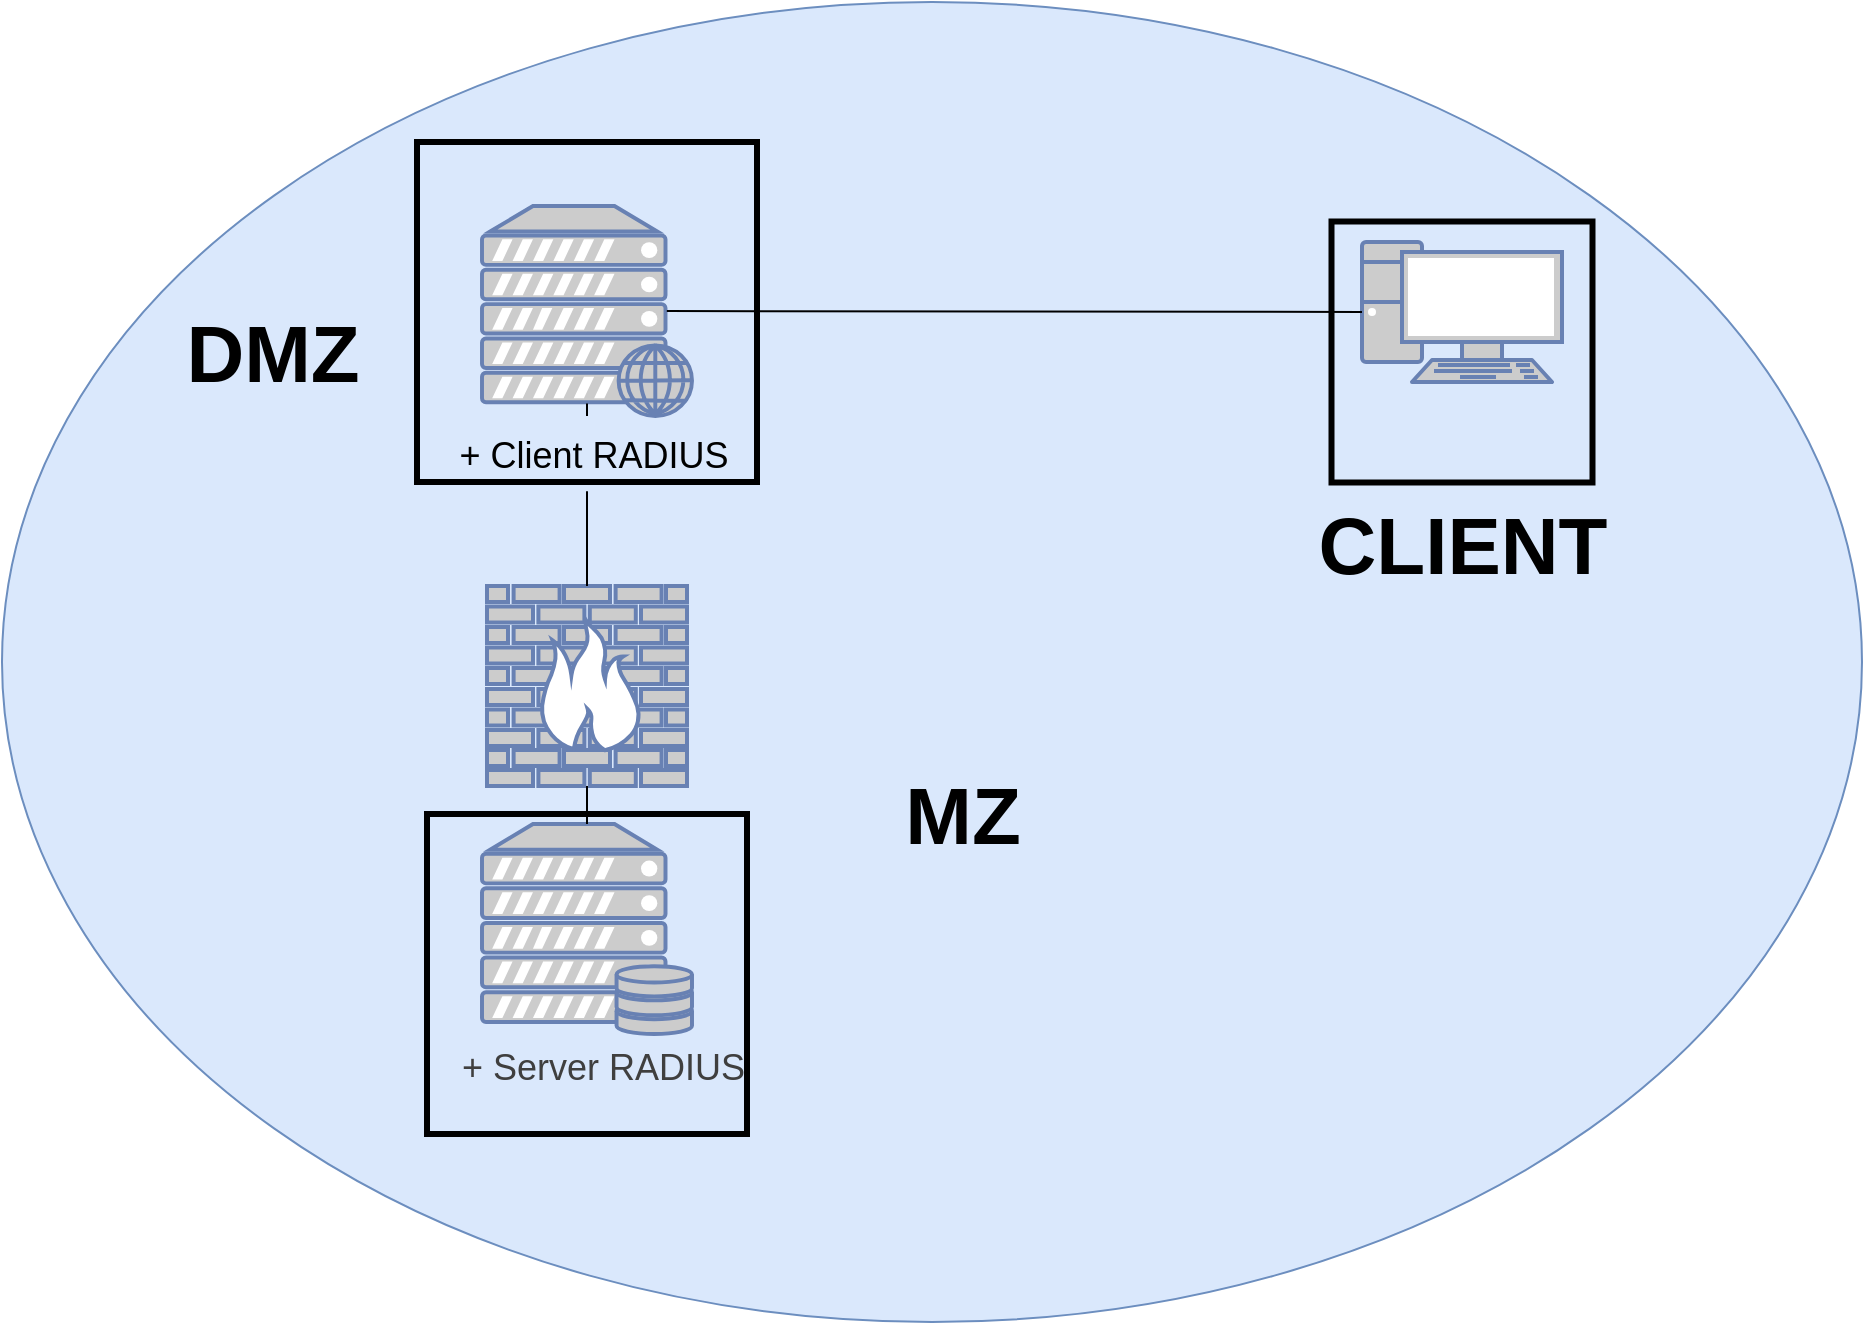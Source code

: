 <mxfile>
    <diagram id="FsqunA0_Hgle7-TvPwIX" name="Pagina-1">
        <mxGraphModel dx="731" dy="822" grid="1" gridSize="10" guides="1" tooltips="1" connect="1" arrows="1" fold="1" page="1" pageScale="1" pageWidth="1169" pageHeight="827" math="0" shadow="0">
            <root>
                <mxCell id="0"/>
                <mxCell id="1" parent="0"/>
                <mxCell id="11" value="" style="ellipse;whiteSpace=wrap;html=1;fillColor=#dae8fc;strokeColor=#6c8ebf;" parent="1" vertex="1">
                    <mxGeometry x="120" y="84" width="930" height="660" as="geometry"/>
                </mxCell>
                <mxCell id="17" value="" style="whiteSpace=wrap;html=1;aspect=fixed;fillColor=none;strokeWidth=3;" parent="1" vertex="1">
                    <mxGeometry x="327.5" y="154" width="170" height="170" as="geometry"/>
                </mxCell>
                <mxCell id="2" value="" style="fontColor=#0066CC;verticalAlign=top;verticalLabelPosition=bottom;labelPosition=center;align=center;html=1;outlineConnect=0;fillColor=#CCCCCC;strokeColor=#6881B3;gradientColor=none;gradientDirection=north;strokeWidth=2;shape=mxgraph.networks.firewall;" parent="1" vertex="1">
                    <mxGeometry x="362.5" y="376" width="100" height="100" as="geometry"/>
                </mxCell>
                <mxCell id="5" value="" style="fontColor=#0066CC;verticalAlign=top;verticalLabelPosition=bottom;labelPosition=center;align=center;html=1;outlineConnect=0;fillColor=#CCCCCC;strokeColor=#6881B3;gradientColor=none;gradientDirection=north;strokeWidth=2;shape=mxgraph.networks.web_server;" parent="1" vertex="1">
                    <mxGeometry x="360" y="186" width="105" height="105" as="geometry"/>
                </mxCell>
                <mxCell id="6" value="" style="fontColor=#0066CC;verticalAlign=top;verticalLabelPosition=bottom;labelPosition=center;align=center;html=1;outlineConnect=0;fillColor=#CCCCCC;strokeColor=#6881B3;gradientColor=none;gradientDirection=north;strokeWidth=2;shape=mxgraph.networks.server_storage;" parent="1" vertex="1">
                    <mxGeometry x="360" y="495" width="105" height="105" as="geometry"/>
                </mxCell>
                <mxCell id="7" value="&lt;h1&gt;&lt;font style=&quot;font-size: 40px;&quot;&gt;DMZ&lt;/font&gt;&lt;/h1&gt;" style="text;html=1;align=center;verticalAlign=middle;resizable=0;points=[];autosize=1;strokeColor=none;fillColor=none;" parent="1" vertex="1">
                    <mxGeometry x="200" y="214" width="110" height="90" as="geometry"/>
                </mxCell>
                <mxCell id="8" value="&lt;h1&gt;&lt;font style=&quot;font-size: 40px;&quot;&gt;MZ&lt;/font&gt;&lt;/h1&gt;" style="text;html=1;align=center;verticalAlign=middle;resizable=0;points=[];autosize=1;strokeColor=none;fillColor=none;" parent="1" vertex="1">
                    <mxGeometry x="560" y="445" width="80" height="90" as="geometry"/>
                </mxCell>
                <mxCell id="9" value="" style="endArrow=none;html=1;entryX=0.5;entryY=1;entryDx=0;entryDy=0;entryPerimeter=0;exitX=0.5;exitY=0;exitDx=0;exitDy=0;exitPerimeter=0;" parent="1" source="6" target="2" edge="1">
                    <mxGeometry width="50" height="50" relative="1" as="geometry">
                        <mxPoint x="610" y="572.5" as="sourcePoint"/>
                        <mxPoint x="660" y="522.5" as="targetPoint"/>
                    </mxGeometry>
                </mxCell>
                <mxCell id="10" value="" style="endArrow=none;html=1;exitX=0.5;exitY=0;exitDx=0;exitDy=0;exitPerimeter=0;entryX=0.5;entryY=0.94;entryDx=0;entryDy=0;entryPerimeter=0;" parent="1" source="20" target="5" edge="1">
                    <mxGeometry width="50" height="50" relative="1" as="geometry">
                        <mxPoint x="610" y="572.5" as="sourcePoint"/>
                        <mxPoint x="660" y="522.5" as="targetPoint"/>
                    </mxGeometry>
                </mxCell>
                <mxCell id="12" value="" style="fontColor=#0066CC;verticalAlign=top;verticalLabelPosition=bottom;labelPosition=center;align=center;html=1;outlineConnect=0;fillColor=#CCCCCC;strokeColor=#6881B3;gradientColor=none;gradientDirection=north;strokeWidth=2;shape=mxgraph.networks.pc;" parent="1" vertex="1">
                    <mxGeometry x="800" y="204" width="100" height="70" as="geometry"/>
                </mxCell>
                <mxCell id="14" value="&lt;h1&gt;&lt;font style=&quot;font-size: 40px;&quot;&gt;CLIENT&lt;/font&gt;&lt;/h1&gt;" style="text;html=1;align=center;verticalAlign=middle;resizable=0;points=[];autosize=1;strokeColor=none;fillColor=none;" parent="1" vertex="1">
                    <mxGeometry x="765" y="310" width="170" height="90" as="geometry"/>
                </mxCell>
                <mxCell id="15" value="" style="endArrow=none;html=1;entryX=0;entryY=0.5;entryDx=0;entryDy=0;entryPerimeter=0;exitX=0.88;exitY=0.5;exitDx=0;exitDy=0;exitPerimeter=0;" parent="1" source="5" target="12" edge="1">
                    <mxGeometry width="50" height="50" relative="1" as="geometry">
                        <mxPoint x="600" y="454" as="sourcePoint"/>
                        <mxPoint x="650" y="404" as="targetPoint"/>
                    </mxGeometry>
                </mxCell>
                <mxCell id="19" value="" style="whiteSpace=wrap;html=1;aspect=fixed;fillColor=none;strokeWidth=3;" parent="1" vertex="1">
                    <mxGeometry x="784.75" y="193.75" width="130.5" height="130.5" as="geometry"/>
                </mxCell>
                <mxCell id="21" value="" style="endArrow=none;html=1;exitX=0.5;exitY=0;exitDx=0;exitDy=0;exitPerimeter=0;entryX=0.5;entryY=0.94;entryDx=0;entryDy=0;entryPerimeter=0;" edge="1" parent="1" source="2" target="20">
                    <mxGeometry width="50" height="50" relative="1" as="geometry">
                        <mxPoint x="413" y="376" as="sourcePoint"/>
                        <mxPoint x="413" y="285" as="targetPoint"/>
                    </mxGeometry>
                </mxCell>
                <mxCell id="20" value="&lt;font style=&quot;font-size: 18px;&quot;&gt;&amp;nbsp;+ Client RADIUS&lt;/font&gt;" style="text;html=1;align=center;verticalAlign=middle;resizable=0;points=[];autosize=1;strokeColor=none;fillColor=none;" vertex="1" parent="1">
                    <mxGeometry x="332.5" y="291" width="160" height="40" as="geometry"/>
                </mxCell>
                <mxCell id="22" value="&lt;span style=&quot;color: rgb(63, 63, 63); font-family: Helvetica; font-style: normal; font-variant-ligatures: normal; font-variant-caps: normal; font-weight: 400; letter-spacing: normal; orphans: 2; text-align: center; text-indent: 0px; text-transform: none; widows: 2; word-spacing: 0px; -webkit-text-stroke-width: 0px; white-space: nowrap; text-decoration-thickness: initial; text-decoration-style: initial; text-decoration-color: initial; float: none; display: inline !important;&quot;&gt;&lt;font style=&quot;font-size: 18px;&quot;&gt;+ Server RADIUS&lt;/font&gt;&lt;/span&gt;" style="text;whiteSpace=wrap;html=1;" vertex="1" parent="1">
                    <mxGeometry x="347.5" y="600" width="150" height="50" as="geometry"/>
                </mxCell>
                <mxCell id="25" value="" style="whiteSpace=wrap;html=1;aspect=fixed;fillColor=none;strokeWidth=3;" vertex="1" parent="1">
                    <mxGeometry x="332.5" y="490" width="160" height="160" as="geometry"/>
                </mxCell>
            </root>
        </mxGraphModel>
    </diagram>
</mxfile>